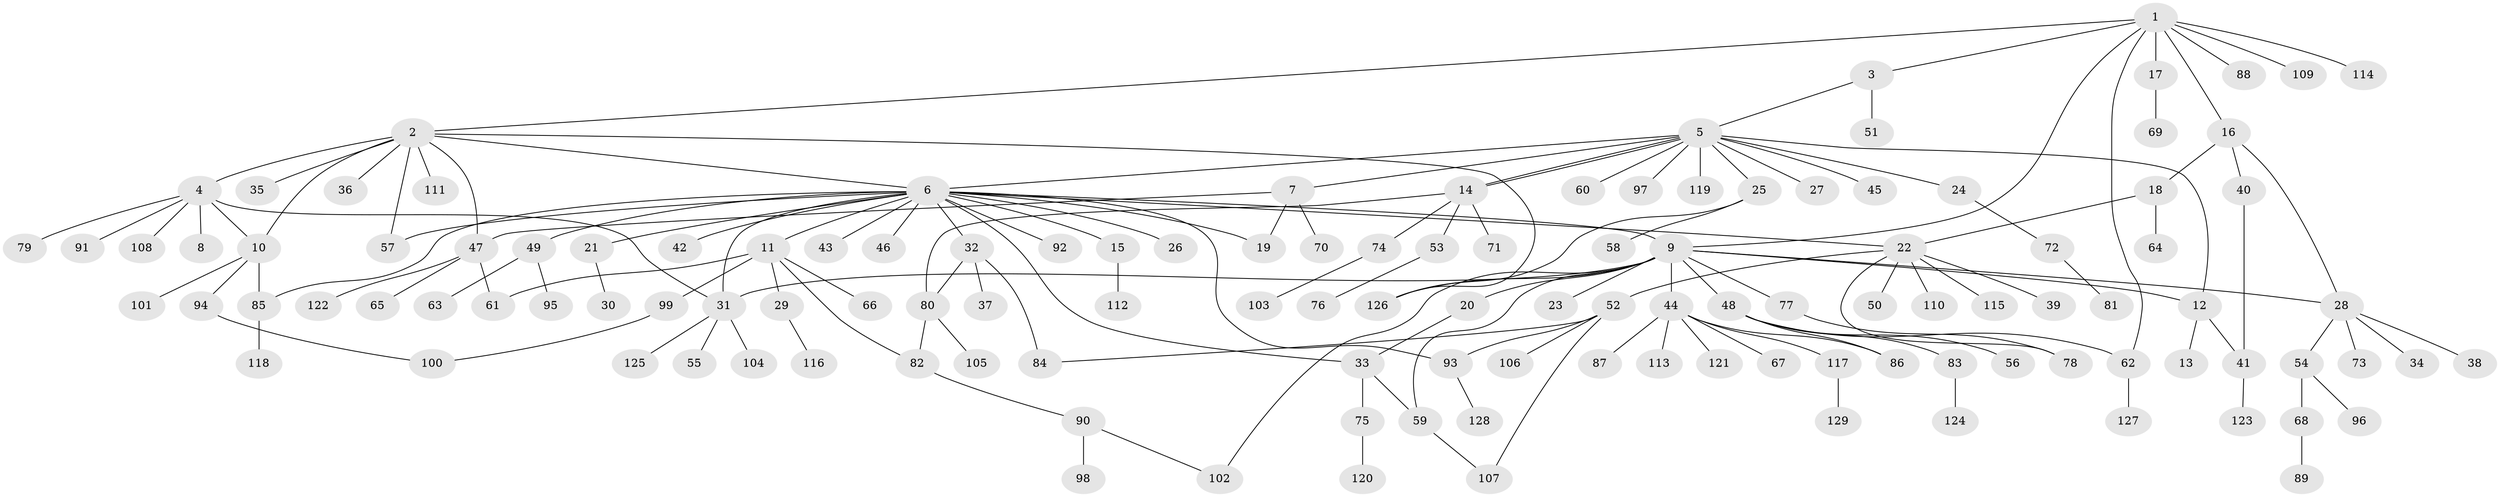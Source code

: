 // coarse degree distribution, {11: 0.015625, 7: 0.015625, 3: 0.046875, 9: 0.015625, 10: 0.015625, 19: 0.015625, 5: 0.03125, 1: 0.5625, 13: 0.015625, 6: 0.046875, 2: 0.140625, 4: 0.078125}
// Generated by graph-tools (version 1.1) at 2025/18/03/04/25 18:18:14]
// undirected, 129 vertices, 157 edges
graph export_dot {
graph [start="1"]
  node [color=gray90,style=filled];
  1;
  2;
  3;
  4;
  5;
  6;
  7;
  8;
  9;
  10;
  11;
  12;
  13;
  14;
  15;
  16;
  17;
  18;
  19;
  20;
  21;
  22;
  23;
  24;
  25;
  26;
  27;
  28;
  29;
  30;
  31;
  32;
  33;
  34;
  35;
  36;
  37;
  38;
  39;
  40;
  41;
  42;
  43;
  44;
  45;
  46;
  47;
  48;
  49;
  50;
  51;
  52;
  53;
  54;
  55;
  56;
  57;
  58;
  59;
  60;
  61;
  62;
  63;
  64;
  65;
  66;
  67;
  68;
  69;
  70;
  71;
  72;
  73;
  74;
  75;
  76;
  77;
  78;
  79;
  80;
  81;
  82;
  83;
  84;
  85;
  86;
  87;
  88;
  89;
  90;
  91;
  92;
  93;
  94;
  95;
  96;
  97;
  98;
  99;
  100;
  101;
  102;
  103;
  104;
  105;
  106;
  107;
  108;
  109;
  110;
  111;
  112;
  113;
  114;
  115;
  116;
  117;
  118;
  119;
  120;
  121;
  122;
  123;
  124;
  125;
  126;
  127;
  128;
  129;
  1 -- 2;
  1 -- 3;
  1 -- 9;
  1 -- 16;
  1 -- 17;
  1 -- 62;
  1 -- 88;
  1 -- 109;
  1 -- 114;
  2 -- 4;
  2 -- 6;
  2 -- 10;
  2 -- 35;
  2 -- 36;
  2 -- 47;
  2 -- 57;
  2 -- 111;
  2 -- 126;
  3 -- 5;
  3 -- 51;
  4 -- 8;
  4 -- 10;
  4 -- 31;
  4 -- 79;
  4 -- 91;
  4 -- 108;
  5 -- 6;
  5 -- 7;
  5 -- 12;
  5 -- 14;
  5 -- 14;
  5 -- 24;
  5 -- 25;
  5 -- 27;
  5 -- 45;
  5 -- 60;
  5 -- 97;
  5 -- 119;
  6 -- 9;
  6 -- 11;
  6 -- 15;
  6 -- 19;
  6 -- 21;
  6 -- 22;
  6 -- 26;
  6 -- 31;
  6 -- 32;
  6 -- 33;
  6 -- 42;
  6 -- 43;
  6 -- 46;
  6 -- 49;
  6 -- 57;
  6 -- 85;
  6 -- 92;
  6 -- 93;
  7 -- 19;
  7 -- 47;
  7 -- 70;
  9 -- 12;
  9 -- 20;
  9 -- 23;
  9 -- 28;
  9 -- 31;
  9 -- 44;
  9 -- 48;
  9 -- 59;
  9 -- 77;
  9 -- 102;
  9 -- 126;
  10 -- 85;
  10 -- 94;
  10 -- 101;
  11 -- 29;
  11 -- 61;
  11 -- 66;
  11 -- 82;
  11 -- 99;
  12 -- 13;
  12 -- 41;
  14 -- 53;
  14 -- 71;
  14 -- 74;
  14 -- 80;
  15 -- 112;
  16 -- 18;
  16 -- 28;
  16 -- 40;
  17 -- 69;
  18 -- 22;
  18 -- 64;
  20 -- 33;
  21 -- 30;
  22 -- 39;
  22 -- 50;
  22 -- 52;
  22 -- 78;
  22 -- 110;
  22 -- 115;
  24 -- 72;
  25 -- 58;
  25 -- 126;
  28 -- 34;
  28 -- 38;
  28 -- 54;
  28 -- 73;
  29 -- 116;
  31 -- 55;
  31 -- 104;
  31 -- 125;
  32 -- 37;
  32 -- 80;
  32 -- 84;
  33 -- 59;
  33 -- 75;
  40 -- 41;
  41 -- 123;
  44 -- 67;
  44 -- 86;
  44 -- 87;
  44 -- 113;
  44 -- 117;
  44 -- 121;
  47 -- 61;
  47 -- 65;
  47 -- 122;
  48 -- 56;
  48 -- 62;
  48 -- 83;
  48 -- 86;
  49 -- 63;
  49 -- 95;
  52 -- 84;
  52 -- 93;
  52 -- 106;
  52 -- 107;
  53 -- 76;
  54 -- 68;
  54 -- 96;
  59 -- 107;
  62 -- 127;
  68 -- 89;
  72 -- 81;
  74 -- 103;
  75 -- 120;
  77 -- 78;
  80 -- 82;
  80 -- 105;
  82 -- 90;
  83 -- 124;
  85 -- 118;
  90 -- 98;
  90 -- 102;
  93 -- 128;
  94 -- 100;
  99 -- 100;
  117 -- 129;
}
